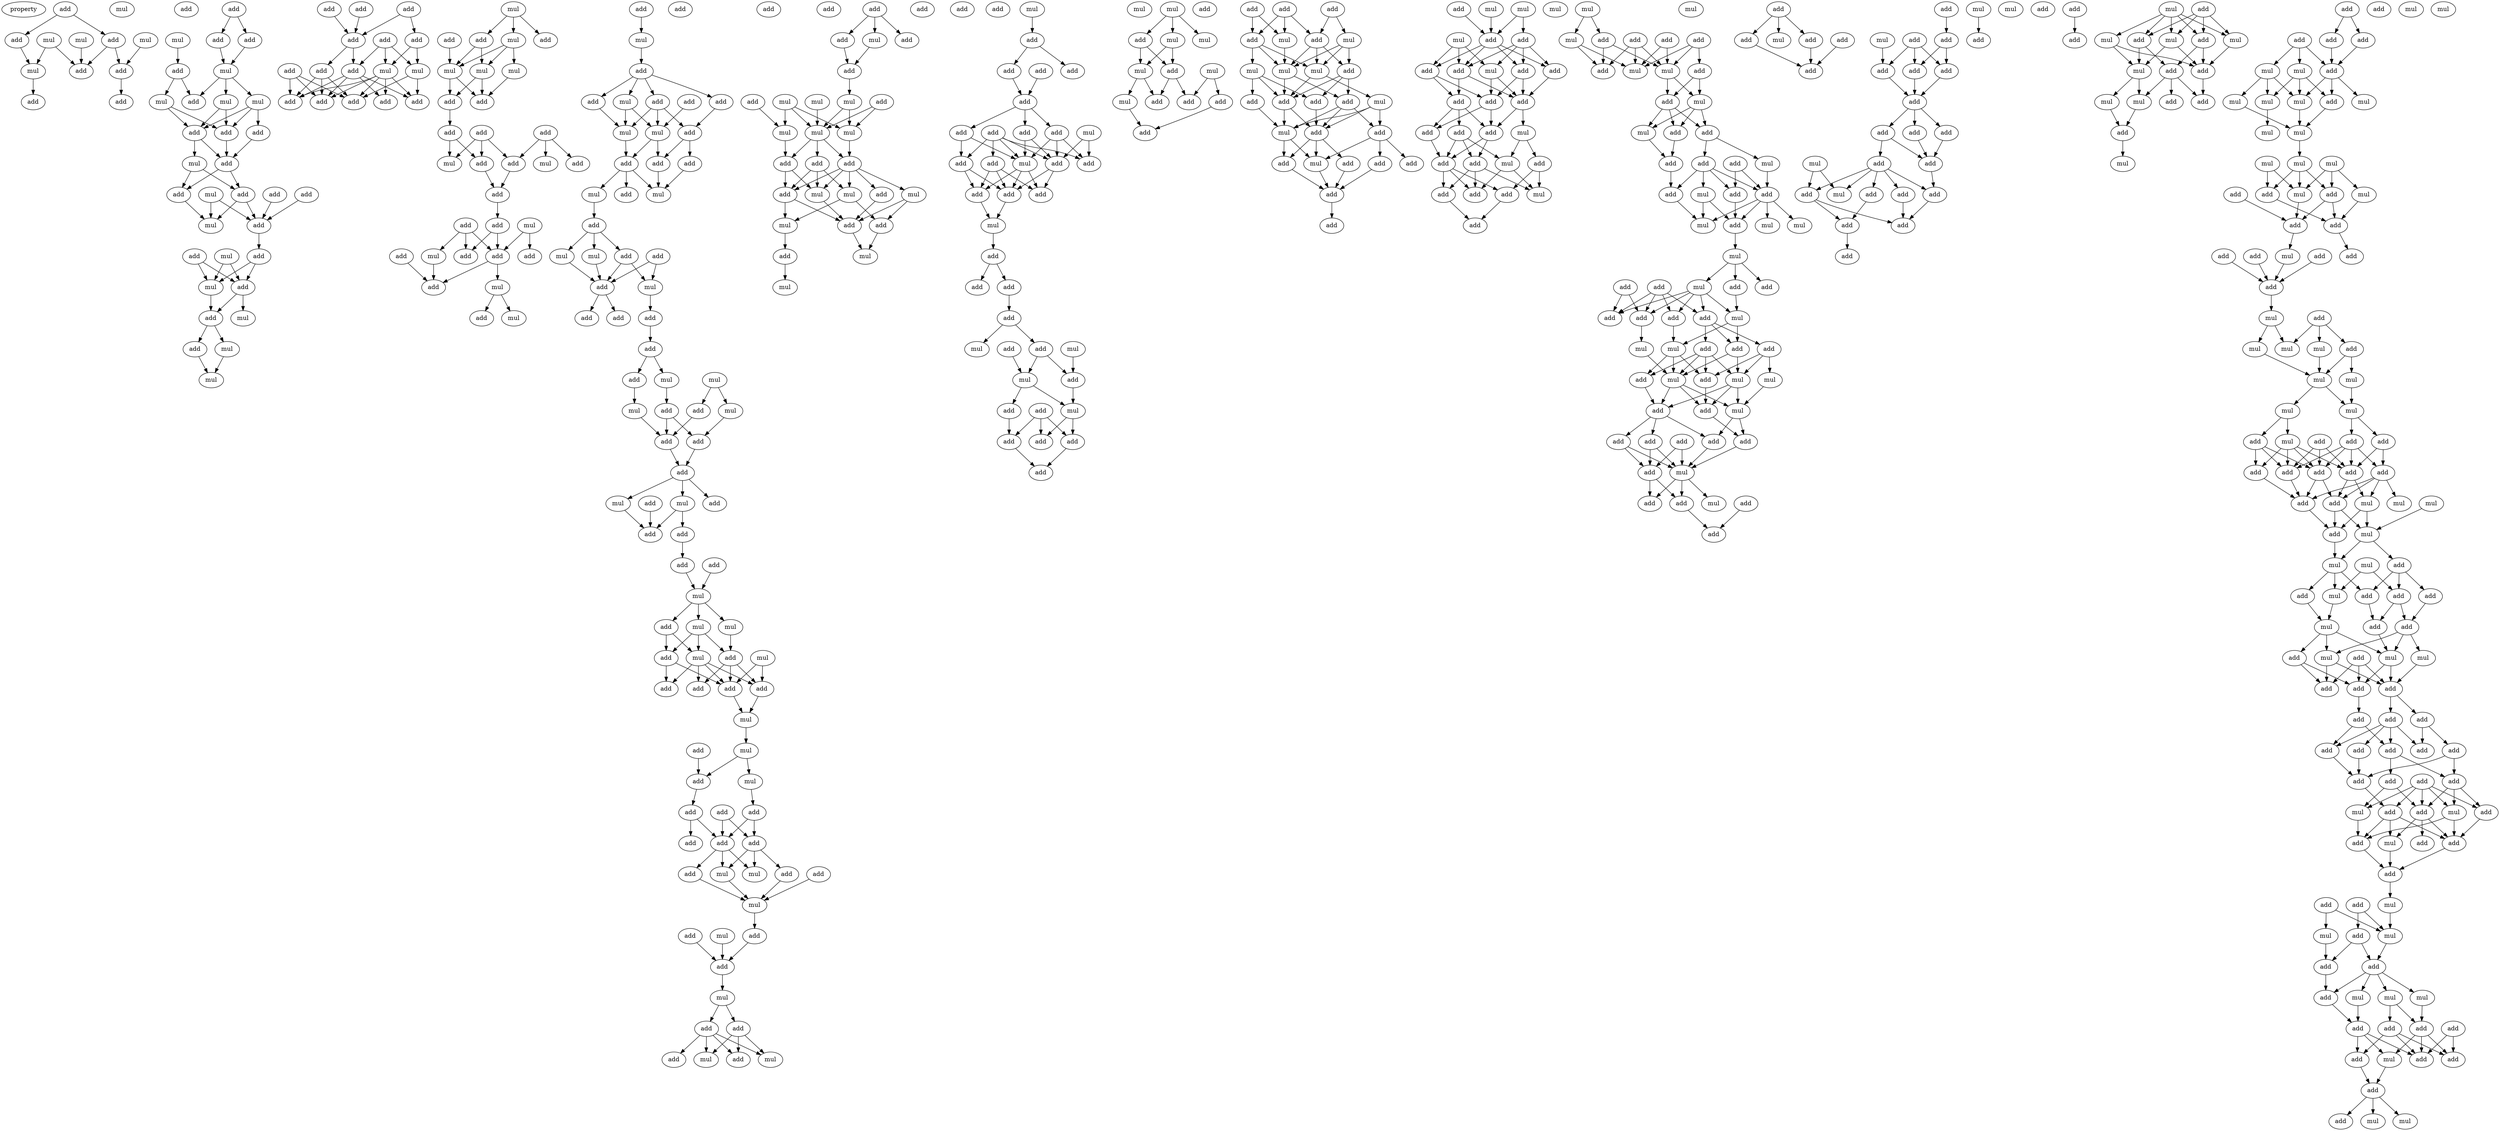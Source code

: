 digraph {
    node [fontcolor=black]
    property [mul=2,lf=1.3]
    0 [ label = add ];
    1 [ label = add ];
    2 [ label = mul ];
    3 [ label = mul ];
    4 [ label = add ];
    5 [ label = mul ];
    6 [ label = mul ];
    7 [ label = add ];
    8 [ label = add ];
    9 [ label = add ];
    10 [ label = add ];
    11 [ label = mul ];
    12 [ label = add ];
    13 [ label = add ];
    14 [ label = mul ];
    15 [ label = add ];
    16 [ label = add ];
    17 [ label = add ];
    18 [ label = mul ];
    19 [ label = mul ];
    20 [ label = add ];
    21 [ label = mul ];
    22 [ label = mul ];
    23 [ label = add ];
    24 [ label = add ];
    25 [ label = add ];
    26 [ label = mul ];
    27 [ label = add ];
    28 [ label = add ];
    29 [ label = add ];
    30 [ label = add ];
    31 [ label = mul ];
    32 [ label = add ];
    33 [ label = add ];
    34 [ label = mul ];
    35 [ label = mul ];
    36 [ label = add ];
    37 [ label = add ];
    38 [ label = mul ];
    39 [ label = add ];
    40 [ label = add ];
    41 [ label = mul ];
    42 [ label = add ];
    43 [ label = mul ];
    44 [ label = mul ];
    45 [ label = add ];
    46 [ label = add ];
    47 [ label = add ];
    48 [ label = add ];
    49 [ label = add ];
    50 [ label = add ];
    51 [ label = add ];
    52 [ label = add ];
    53 [ label = add ];
    54 [ label = mul ];
    55 [ label = mul ];
    56 [ label = add ];
    57 [ label = add ];
    58 [ label = add ];
    59 [ label = add ];
    60 [ label = add ];
    61 [ label = mul ];
    62 [ label = add ];
    63 [ label = add ];
    64 [ label = mul ];
    65 [ label = add ];
    66 [ label = mul ];
    67 [ label = mul ];
    68 [ label = mul ];
    69 [ label = add ];
    70 [ label = add ];
    71 [ label = add ];
    72 [ label = add ];
    73 [ label = add ];
    74 [ label = add ];
    75 [ label = add ];
    76 [ label = add ];
    77 [ label = mul ];
    78 [ label = mul ];
    79 [ label = add ];
    80 [ label = mul ];
    81 [ label = add ];
    82 [ label = add ];
    83 [ label = add ];
    84 [ label = add ];
    85 [ label = add ];
    86 [ label = mul ];
    87 [ label = add ];
    88 [ label = mul ];
    89 [ label = add ];
    90 [ label = add ];
    91 [ label = add ];
    92 [ label = add ];
    93 [ label = mul ];
    94 [ label = mul ];
    95 [ label = add ];
    96 [ label = add ];
    97 [ label = mul ];
    98 [ label = add ];
    99 [ label = add ];
    100 [ label = add ];
    101 [ label = mul ];
    102 [ label = add ];
    103 [ label = mul ];
    104 [ label = add ];
    105 [ label = add ];
    106 [ label = add ];
    107 [ label = add ];
    108 [ label = mul ];
    109 [ label = mul ];
    110 [ label = add ];
    111 [ label = add ];
    112 [ label = add ];
    113 [ label = mul ];
    114 [ label = mul ];
    115 [ label = add ];
    116 [ label = mul ];
    117 [ label = add ];
    118 [ label = add ];
    119 [ label = add ];
    120 [ label = add ];
    121 [ label = add ];
    122 [ label = mul ];
    123 [ label = mul ];
    124 [ label = add ];
    125 [ label = add ];
    126 [ label = add ];
    127 [ label = mul ];
    128 [ label = mul ];
    129 [ label = add ];
    130 [ label = add ];
    131 [ label = add ];
    132 [ label = mul ];
    133 [ label = add ];
    134 [ label = mul ];
    135 [ label = add ];
    136 [ label = add ];
    137 [ label = add ];
    138 [ label = add ];
    139 [ label = add ];
    140 [ label = mul ];
    141 [ label = mul ];
    142 [ label = add ];
    143 [ label = mul ];
    144 [ label = mul ];
    145 [ label = add ];
    146 [ label = add ];
    147 [ label = mul ];
    148 [ label = add ];
    149 [ label = add ];
    150 [ label = add ];
    151 [ label = add ];
    152 [ label = mul ];
    153 [ label = mul ];
    154 [ label = add ];
    155 [ label = add ];
    156 [ label = mul ];
    157 [ label = add ];
    158 [ label = add ];
    159 [ label = add ];
    160 [ label = add ];
    161 [ label = add ];
    162 [ label = add ];
    163 [ label = add ];
    164 [ label = mul ];
    165 [ label = add ];
    166 [ label = add ];
    167 [ label = mul ];
    168 [ label = mul ];
    169 [ label = add ];
    170 [ label = mul ];
    171 [ label = add ];
    172 [ label = add ];
    173 [ label = mul ];
    174 [ label = add ];
    175 [ label = add ];
    176 [ label = add ];
    177 [ label = add ];
    178 [ label = add ];
    179 [ label = mul ];
    180 [ label = mul ];
    181 [ label = add ];
    182 [ label = mul ];
    183 [ label = add ];
    184 [ label = add ];
    185 [ label = add ];
    186 [ label = add ];
    187 [ label = add ];
    188 [ label = mul ];
    189 [ label = add ];
    190 [ label = mul ];
    191 [ label = add ];
    192 [ label = mul ];
    193 [ label = mul ];
    194 [ label = mul ];
    195 [ label = mul ];
    196 [ label = add ];
    197 [ label = add ];
    198 [ label = add ];
    199 [ label = add ];
    200 [ label = mul ];
    201 [ label = add ];
    202 [ label = mul ];
    203 [ label = mul ];
    204 [ label = mul ];
    205 [ label = add ];
    206 [ label = add ];
    207 [ label = add ];
    208 [ label = mul ];
    209 [ label = mul ];
    210 [ label = add ];
    211 [ label = mul ];
    212 [ label = add ];
    213 [ label = add ];
    214 [ label = add ];
    215 [ label = add ];
    216 [ label = add ];
    217 [ label = mul ];
    218 [ label = add ];
    219 [ label = add ];
    220 [ label = add ];
    221 [ label = add ];
    222 [ label = add ];
    223 [ label = add ];
    224 [ label = add ];
    225 [ label = mul ];
    226 [ label = add ];
    227 [ label = add ];
    228 [ label = add ];
    229 [ label = add ];
    230 [ label = mul ];
    231 [ label = mul ];
    232 [ label = add ];
    233 [ label = add ];
    234 [ label = add ];
    235 [ label = add ];
    236 [ label = mul ];
    237 [ label = add ];
    238 [ label = mul ];
    239 [ label = add ];
    240 [ label = mul ];
    241 [ label = add ];
    242 [ label = mul ];
    243 [ label = add ];
    244 [ label = add ];
    245 [ label = add ];
    246 [ label = add ];
    247 [ label = add ];
    248 [ label = add ];
    249 [ label = mul ];
    250 [ label = mul ];
    251 [ label = add ];
    252 [ label = mul ];
    253 [ label = mul ];
    254 [ label = add ];
    255 [ label = mul ];
    256 [ label = add ];
    257 [ label = add ];
    258 [ label = add ];
    259 [ label = add ];
    260 [ label = mul ];
    261 [ label = add ];
    262 [ label = add ];
    263 [ label = add ];
    264 [ label = add ];
    265 [ label = add ];
    266 [ label = add ];
    267 [ label = mul ];
    268 [ label = mul ];
    269 [ label = mul ];
    270 [ label = mul ];
    271 [ label = mul ];
    272 [ label = add ];
    273 [ label = add ];
    274 [ label = add ];
    275 [ label = add ];
    276 [ label = add ];
    277 [ label = mul ];
    278 [ label = mul ];
    279 [ label = add ];
    280 [ label = add ];
    281 [ label = add ];
    282 [ label = add ];
    283 [ label = add ];
    284 [ label = mul ];
    285 [ label = add ];
    286 [ label = add ];
    287 [ label = add ];
    288 [ label = add ];
    289 [ label = mul ];
    290 [ label = mul ];
    291 [ label = mul ];
    292 [ label = add ];
    293 [ label = mul ];
    294 [ label = add ];
    295 [ label = add ];
    296 [ label = mul ];
    297 [ label = add ];
    298 [ label = add ];
    299 [ label = add ];
    300 [ label = add ];
    301 [ label = add ];
    302 [ label = add ];
    303 [ label = mul ];
    304 [ label = add ];
    305 [ label = add ];
    306 [ label = add ];
    307 [ label = add ];
    308 [ label = add ];
    309 [ label = mul ];
    310 [ label = add ];
    311 [ label = add ];
    312 [ label = add ];
    313 [ label = mul ];
    314 [ label = add ];
    315 [ label = add ];
    316 [ label = mul ];
    317 [ label = add ];
    318 [ label = mul ];
    319 [ label = add ];
    320 [ label = add ];
    321 [ label = add ];
    322 [ label = add ];
    323 [ label = mul ];
    324 [ label = add ];
    325 [ label = mul ];
    326 [ label = add ];
    327 [ label = mul ];
    328 [ label = mul ];
    329 [ label = mul ];
    330 [ label = add ];
    331 [ label = add ];
    332 [ label = mul ];
    333 [ label = add ];
    334 [ label = add ];
    335 [ label = add ];
    336 [ label = add ];
    337 [ label = mul ];
    338 [ label = add ];
    339 [ label = add ];
    340 [ label = mul ];
    341 [ label = add ];
    342 [ label = mul ];
    343 [ label = mul ];
    344 [ label = mul ];
    345 [ label = mul ];
    346 [ label = add ];
    347 [ label = add ];
    348 [ label = add ];
    349 [ label = add ];
    350 [ label = add ];
    351 [ label = mul ];
    352 [ label = add ];
    353 [ label = add ];
    354 [ label = add ];
    355 [ label = add ];
    356 [ label = mul ];
    357 [ label = add ];
    358 [ label = mul ];
    359 [ label = add ];
    360 [ label = mul ];
    361 [ label = mul ];
    362 [ label = add ];
    363 [ label = add ];
    364 [ label = mul ];
    365 [ label = add ];
    366 [ label = mul ];
    367 [ label = add ];
    368 [ label = add ];
    369 [ label = add ];
    370 [ label = add ];
    371 [ label = add ];
    372 [ label = add ];
    373 [ label = add ];
    374 [ label = mul ];
    375 [ label = add ];
    376 [ label = mul ];
    377 [ label = add ];
    378 [ label = add ];
    379 [ label = add ];
    380 [ label = add ];
    381 [ label = add ];
    382 [ label = mul ];
    383 [ label = add ];
    384 [ label = add ];
    385 [ label = add ];
    386 [ label = add ];
    387 [ label = mul ];
    388 [ label = add ];
    389 [ label = add ];
    390 [ label = add ];
    391 [ label = add ];
    392 [ label = add ];
    393 [ label = add ];
    394 [ label = add ];
    395 [ label = add ];
    396 [ label = add ];
    397 [ label = add ];
    398 [ label = mul ];
    399 [ label = add ];
    400 [ label = add ];
    401 [ label = add ];
    402 [ label = add ];
    403 [ label = add ];
    404 [ label = mul ];
    405 [ label = add ];
    406 [ label = add ];
    407 [ label = mul ];
    408 [ label = mul ];
    409 [ label = add ];
    410 [ label = add ];
    411 [ label = add ];
    412 [ label = add ];
    413 [ label = add ];
    414 [ label = mul ];
    415 [ label = add ];
    416 [ label = mul ];
    417 [ label = mul ];
    418 [ label = mul ];
    419 [ label = add ];
    420 [ label = add ];
    421 [ label = mul ];
    422 [ label = add ];
    423 [ label = add ];
    424 [ label = add ];
    425 [ label = add ];
    426 [ label = mul ];
    427 [ label = mul ];
    428 [ label = add ];
    429 [ label = add ];
    430 [ label = mul ];
    431 [ label = add ];
    432 [ label = add ];
    433 [ label = add ];
    434 [ label = add ];
    435 [ label = mul ];
    436 [ label = mul ];
    437 [ label = mul ];
    438 [ label = mul ];
    439 [ label = mul ];
    440 [ label = add ];
    441 [ label = mul ];
    442 [ label = mul ];
    443 [ label = mul ];
    444 [ label = mul ];
    445 [ label = mul ];
    446 [ label = mul ];
    447 [ label = mul ];
    448 [ label = mul ];
    449 [ label = add ];
    450 [ label = add ];
    451 [ label = add ];
    452 [ label = add ];
    453 [ label = add ];
    454 [ label = add ];
    455 [ label = mul ];
    456 [ label = add ];
    457 [ label = add ];
    458 [ label = add ];
    459 [ label = add ];
    460 [ label = add ];
    461 [ label = mul ];
    462 [ label = mul ];
    463 [ label = add ];
    464 [ label = mul ];
    465 [ label = mul ];
    466 [ label = mul ];
    467 [ label = mul ];
    468 [ label = add ];
    469 [ label = mul ];
    470 [ label = mul ];
    471 [ label = add ];
    472 [ label = add ];
    473 [ label = mul ];
    474 [ label = add ];
    475 [ label = add ];
    476 [ label = add ];
    477 [ label = add ];
    478 [ label = add ];
    479 [ label = add ];
    480 [ label = add ];
    481 [ label = mul ];
    482 [ label = add ];
    483 [ label = mul ];
    484 [ label = add ];
    485 [ label = mul ];
    486 [ label = add ];
    487 [ label = mul ];
    488 [ label = add ];
    489 [ label = mul ];
    490 [ label = mul ];
    491 [ label = add ];
    492 [ label = add ];
    493 [ label = add ];
    494 [ label = mul ];
    495 [ label = add ];
    496 [ label = mul ];
    497 [ label = add ];
    498 [ label = add ];
    499 [ label = mul ];
    500 [ label = add ];
    501 [ label = mul ];
    502 [ label = mul ];
    503 [ label = add ];
    504 [ label = add ];
    505 [ label = add ];
    506 [ label = add ];
    507 [ label = add ];
    508 [ label = add ];
    509 [ label = add ];
    510 [ label = add ];
    511 [ label = add ];
    512 [ label = add ];
    513 [ label = add ];
    514 [ label = add ];
    515 [ label = add ];
    516 [ label = add ];
    517 [ label = add ];
    518 [ label = add ];
    519 [ label = mul ];
    520 [ label = add ];
    521 [ label = mul ];
    522 [ label = add ];
    523 [ label = add ];
    524 [ label = add ];
    525 [ label = mul ];
    526 [ label = add ];
    527 [ label = add ];
    528 [ label = add ];
    529 [ label = add ];
    530 [ label = mul ];
    531 [ label = add ];
    532 [ label = mul ];
    533 [ label = add ];
    534 [ label = mul ];
    535 [ label = add ];
    536 [ label = add ];
    537 [ label = mul ];
    538 [ label = mul ];
    539 [ label = add ];
    540 [ label = mul ];
    541 [ label = add ];
    542 [ label = add ];
    543 [ label = add ];
    544 [ label = add ];
    545 [ label = add ];
    546 [ label = add ];
    547 [ label = add ];
    548 [ label = mul ];
    549 [ label = add ];
    550 [ label = mul ];
    551 [ label = add ];
    552 [ label = mul ];
    553 [ label = mul ];
    554 [ label = mul ];
    0 -> 1 [ name = 0 ];
    0 -> 4 [ name = 1 ];
    1 -> 6 [ name = 2 ];
    2 -> 7 [ name = 3 ];
    3 -> 8 [ name = 4 ];
    4 -> 7 [ name = 5 ];
    4 -> 8 [ name = 6 ];
    5 -> 6 [ name = 7 ];
    5 -> 8 [ name = 8 ];
    6 -> 9 [ name = 9 ];
    7 -> 10 [ name = 10 ];
    13 -> 15 [ name = 11 ];
    13 -> 16 [ name = 12 ];
    14 -> 17 [ name = 13 ];
    15 -> 18 [ name = 14 ];
    16 -> 18 [ name = 15 ];
    17 -> 20 [ name = 16 ];
    17 -> 22 [ name = 17 ];
    18 -> 19 [ name = 18 ];
    18 -> 20 [ name = 19 ];
    18 -> 21 [ name = 20 ];
    19 -> 24 [ name = 21 ];
    19 -> 25 [ name = 22 ];
    21 -> 23 [ name = 23 ];
    21 -> 24 [ name = 24 ];
    21 -> 25 [ name = 25 ];
    22 -> 24 [ name = 26 ];
    22 -> 25 [ name = 27 ];
    23 -> 27 [ name = 28 ];
    24 -> 26 [ name = 29 ];
    24 -> 27 [ name = 30 ];
    25 -> 27 [ name = 31 ];
    26 -> 28 [ name = 32 ];
    26 -> 29 [ name = 33 ];
    27 -> 28 [ name = 34 ];
    27 -> 29 [ name = 35 ];
    28 -> 34 [ name = 36 ];
    29 -> 33 [ name = 37 ];
    29 -> 34 [ name = 38 ];
    30 -> 33 [ name = 39 ];
    31 -> 33 [ name = 40 ];
    31 -> 34 [ name = 41 ];
    32 -> 33 [ name = 42 ];
    33 -> 36 [ name = 43 ];
    35 -> 38 [ name = 44 ];
    35 -> 39 [ name = 45 ];
    36 -> 38 [ name = 46 ];
    36 -> 39 [ name = 47 ];
    37 -> 38 [ name = 48 ];
    37 -> 39 [ name = 49 ];
    38 -> 40 [ name = 50 ];
    39 -> 40 [ name = 51 ];
    39 -> 41 [ name = 52 ];
    40 -> 42 [ name = 53 ];
    40 -> 43 [ name = 54 ];
    42 -> 44 [ name = 55 ];
    43 -> 44 [ name = 56 ];
    45 -> 49 [ name = 57 ];
    46 -> 48 [ name = 58 ];
    46 -> 49 [ name = 59 ];
    47 -> 49 [ name = 60 ];
    48 -> 54 [ name = 61 ];
    48 -> 55 [ name = 62 ];
    49 -> 51 [ name = 63 ];
    49 -> 52 [ name = 64 ];
    50 -> 51 [ name = 65 ];
    50 -> 54 [ name = 66 ];
    50 -> 55 [ name = 67 ];
    51 -> 57 [ name = 68 ];
    51 -> 58 [ name = 69 ];
    51 -> 59 [ name = 70 ];
    51 -> 60 [ name = 71 ];
    52 -> 56 [ name = 72 ];
    52 -> 57 [ name = 73 ];
    52 -> 60 [ name = 74 ];
    53 -> 56 [ name = 75 ];
    53 -> 57 [ name = 76 ];
    53 -> 60 [ name = 77 ];
    54 -> 56 [ name = 78 ];
    54 -> 58 [ name = 79 ];
    55 -> 56 [ name = 80 ];
    55 -> 57 [ name = 81 ];
    55 -> 58 [ name = 82 ];
    55 -> 59 [ name = 83 ];
    55 -> 60 [ name = 84 ];
    61 -> 63 [ name = 85 ];
    61 -> 64 [ name = 86 ];
    61 -> 65 [ name = 87 ];
    62 -> 68 [ name = 88 ];
    64 -> 66 [ name = 89 ];
    64 -> 67 [ name = 90 ];
    64 -> 68 [ name = 91 ];
    65 -> 67 [ name = 92 ];
    65 -> 68 [ name = 93 ];
    66 -> 69 [ name = 94 ];
    67 -> 69 [ name = 95 ];
    67 -> 70 [ name = 96 ];
    68 -> 69 [ name = 97 ];
    68 -> 70 [ name = 98 ];
    70 -> 71 [ name = 99 ];
    71 -> 74 [ name = 100 ];
    71 -> 78 [ name = 101 ];
    72 -> 75 [ name = 102 ];
    72 -> 76 [ name = 103 ];
    72 -> 77 [ name = 104 ];
    73 -> 74 [ name = 105 ];
    73 -> 76 [ name = 106 ];
    73 -> 78 [ name = 107 ];
    74 -> 79 [ name = 108 ];
    76 -> 79 [ name = 109 ];
    79 -> 82 [ name = 110 ];
    80 -> 83 [ name = 111 ];
    80 -> 84 [ name = 112 ];
    81 -> 83 [ name = 113 ];
    81 -> 85 [ name = 114 ];
    81 -> 86 [ name = 115 ];
    82 -> 83 [ name = 116 ];
    82 -> 85 [ name = 117 ];
    83 -> 88 [ name = 118 ];
    83 -> 89 [ name = 119 ];
    86 -> 89 [ name = 120 ];
    87 -> 89 [ name = 121 ];
    88 -> 92 [ name = 122 ];
    88 -> 93 [ name = 123 ];
    90 -> 94 [ name = 124 ];
    94 -> 95 [ name = 125 ];
    95 -> 96 [ name = 126 ];
    95 -> 97 [ name = 127 ];
    95 -> 98 [ name = 128 ];
    95 -> 100 [ name = 129 ];
    96 -> 101 [ name = 130 ];
    97 -> 101 [ name = 131 ];
    97 -> 103 [ name = 132 ];
    98 -> 102 [ name = 133 ];
    99 -> 103 [ name = 134 ];
    100 -> 101 [ name = 135 ];
    100 -> 102 [ name = 136 ];
    100 -> 103 [ name = 137 ];
    101 -> 106 [ name = 138 ];
    102 -> 104 [ name = 139 ];
    102 -> 105 [ name = 140 ];
    103 -> 105 [ name = 141 ];
    103 -> 106 [ name = 142 ];
    104 -> 109 [ name = 143 ];
    105 -> 109 [ name = 144 ];
    106 -> 107 [ name = 145 ];
    106 -> 108 [ name = 146 ];
    106 -> 109 [ name = 147 ];
    108 -> 110 [ name = 148 ];
    110 -> 112 [ name = 149 ];
    110 -> 113 [ name = 150 ];
    110 -> 114 [ name = 151 ];
    111 -> 115 [ name = 152 ];
    111 -> 116 [ name = 153 ];
    112 -> 115 [ name = 154 ];
    112 -> 116 [ name = 155 ];
    113 -> 115 [ name = 156 ];
    114 -> 115 [ name = 157 ];
    115 -> 117 [ name = 158 ];
    115 -> 118 [ name = 159 ];
    116 -> 120 [ name = 160 ];
    120 -> 121 [ name = 161 ];
    121 -> 122 [ name = 162 ];
    121 -> 124 [ name = 163 ];
    122 -> 126 [ name = 164 ];
    123 -> 125 [ name = 165 ];
    123 -> 128 [ name = 166 ];
    124 -> 127 [ name = 167 ];
    125 -> 129 [ name = 168 ];
    126 -> 129 [ name = 169 ];
    126 -> 130 [ name = 170 ];
    127 -> 129 [ name = 171 ];
    128 -> 130 [ name = 172 ];
    129 -> 131 [ name = 173 ];
    130 -> 131 [ name = 174 ];
    131 -> 132 [ name = 175 ];
    131 -> 133 [ name = 176 ];
    131 -> 134 [ name = 177 ];
    132 -> 137 [ name = 178 ];
    134 -> 136 [ name = 179 ];
    134 -> 137 [ name = 180 ];
    135 -> 137 [ name = 181 ];
    136 -> 138 [ name = 182 ];
    138 -> 140 [ name = 183 ];
    139 -> 140 [ name = 184 ];
    140 -> 141 [ name = 185 ];
    140 -> 142 [ name = 186 ];
    140 -> 143 [ name = 187 ];
    141 -> 146 [ name = 188 ];
    142 -> 144 [ name = 189 ];
    142 -> 145 [ name = 190 ];
    143 -> 144 [ name = 191 ];
    143 -> 145 [ name = 192 ];
    143 -> 146 [ name = 193 ];
    144 -> 148 [ name = 194 ];
    144 -> 149 [ name = 195 ];
    144 -> 150 [ name = 196 ];
    144 -> 151 [ name = 197 ];
    145 -> 148 [ name = 198 ];
    145 -> 151 [ name = 199 ];
    146 -> 149 [ name = 200 ];
    146 -> 150 [ name = 201 ];
    146 -> 151 [ name = 202 ];
    147 -> 149 [ name = 203 ];
    147 -> 151 [ name = 204 ];
    149 -> 152 [ name = 205 ];
    151 -> 152 [ name = 206 ];
    152 -> 153 [ name = 207 ];
    153 -> 155 [ name = 208 ];
    153 -> 156 [ name = 209 ];
    154 -> 155 [ name = 210 ];
    155 -> 159 [ name = 211 ];
    156 -> 157 [ name = 212 ];
    157 -> 161 [ name = 213 ];
    157 -> 162 [ name = 214 ];
    158 -> 161 [ name = 215 ];
    158 -> 162 [ name = 216 ];
    159 -> 160 [ name = 217 ];
    159 -> 161 [ name = 218 ];
    161 -> 164 [ name = 219 ];
    161 -> 165 [ name = 220 ];
    161 -> 167 [ name = 221 ];
    162 -> 163 [ name = 222 ];
    162 -> 164 [ name = 223 ];
    162 -> 167 [ name = 224 ];
    163 -> 168 [ name = 225 ];
    165 -> 168 [ name = 226 ];
    166 -> 168 [ name = 227 ];
    167 -> 168 [ name = 228 ];
    168 -> 171 [ name = 229 ];
    169 -> 172 [ name = 230 ];
    170 -> 172 [ name = 231 ];
    171 -> 172 [ name = 232 ];
    172 -> 173 [ name = 233 ];
    173 -> 174 [ name = 234 ];
    173 -> 175 [ name = 235 ];
    174 -> 177 [ name = 236 ];
    174 -> 178 [ name = 237 ];
    174 -> 179 [ name = 238 ];
    174 -> 180 [ name = 239 ];
    175 -> 178 [ name = 240 ];
    175 -> 179 [ name = 241 ];
    175 -> 180 [ name = 242 ];
    181 -> 182 [ name = 243 ];
    181 -> 183 [ name = 244 ];
    181 -> 186 [ name = 245 ];
    182 -> 187 [ name = 246 ];
    186 -> 187 [ name = 247 ];
    187 -> 192 [ name = 248 ];
    188 -> 193 [ name = 249 ];
    188 -> 194 [ name = 250 ];
    188 -> 195 [ name = 251 ];
    189 -> 193 [ name = 252 ];
    190 -> 194 [ name = 253 ];
    191 -> 194 [ name = 254 ];
    191 -> 195 [ name = 255 ];
    192 -> 194 [ name = 256 ];
    192 -> 195 [ name = 257 ];
    193 -> 197 [ name = 258 ];
    194 -> 196 [ name = 259 ];
    194 -> 197 [ name = 260 ];
    194 -> 198 [ name = 261 ];
    195 -> 198 [ name = 262 ];
    196 -> 199 [ name = 263 ];
    196 -> 202 [ name = 264 ];
    196 -> 203 [ name = 265 ];
    197 -> 199 [ name = 266 ];
    197 -> 203 [ name = 267 ];
    198 -> 199 [ name = 268 ];
    198 -> 200 [ name = 269 ];
    198 -> 201 [ name = 270 ];
    198 -> 202 [ name = 271 ];
    198 -> 203 [ name = 272 ];
    199 -> 204 [ name = 273 ];
    199 -> 205 [ name = 274 ];
    200 -> 205 [ name = 275 ];
    200 -> 206 [ name = 276 ];
    201 -> 205 [ name = 277 ];
    202 -> 204 [ name = 278 ];
    202 -> 206 [ name = 279 ];
    203 -> 205 [ name = 280 ];
    204 -> 207 [ name = 281 ];
    205 -> 208 [ name = 282 ];
    206 -> 208 [ name = 283 ];
    207 -> 209 [ name = 284 ];
    211 -> 212 [ name = 285 ];
    212 -> 213 [ name = 286 ];
    212 -> 215 [ name = 287 ];
    213 -> 216 [ name = 288 ];
    214 -> 216 [ name = 289 ];
    216 -> 218 [ name = 290 ];
    216 -> 219 [ name = 291 ];
    216 -> 220 [ name = 292 ];
    217 -> 222 [ name = 293 ];
    217 -> 223 [ name = 294 ];
    218 -> 224 [ name = 295 ];
    218 -> 225 [ name = 296 ];
    219 -> 223 [ name = 297 ];
    219 -> 225 [ name = 298 ];
    220 -> 222 [ name = 299 ];
    220 -> 223 [ name = 300 ];
    220 -> 225 [ name = 301 ];
    221 -> 222 [ name = 302 ];
    221 -> 223 [ name = 303 ];
    221 -> 224 [ name = 304 ];
    221 -> 225 [ name = 305 ];
    221 -> 226 [ name = 306 ];
    223 -> 227 [ name = 307 ];
    223 -> 228 [ name = 308 ];
    224 -> 227 [ name = 309 ];
    224 -> 229 [ name = 310 ];
    225 -> 227 [ name = 311 ];
    225 -> 228 [ name = 312 ];
    225 -> 229 [ name = 313 ];
    226 -> 227 [ name = 314 ];
    226 -> 228 [ name = 315 ];
    226 -> 229 [ name = 316 ];
    227 -> 230 [ name = 317 ];
    229 -> 230 [ name = 318 ];
    230 -> 232 [ name = 319 ];
    232 -> 233 [ name = 320 ];
    232 -> 234 [ name = 321 ];
    234 -> 235 [ name = 322 ];
    235 -> 236 [ name = 323 ];
    235 -> 239 [ name = 324 ];
    237 -> 240 [ name = 325 ];
    238 -> 241 [ name = 326 ];
    239 -> 240 [ name = 327 ];
    239 -> 241 [ name = 328 ];
    240 -> 242 [ name = 329 ];
    240 -> 243 [ name = 330 ];
    241 -> 242 [ name = 331 ];
    242 -> 245 [ name = 332 ];
    242 -> 247 [ name = 333 ];
    243 -> 246 [ name = 334 ];
    244 -> 245 [ name = 335 ];
    244 -> 246 [ name = 336 ];
    244 -> 247 [ name = 337 ];
    246 -> 248 [ name = 338 ];
    247 -> 248 [ name = 339 ];
    249 -> 250 [ name = 340 ];
    249 -> 251 [ name = 341 ];
    249 -> 252 [ name = 342 ];
    250 -> 254 [ name = 343 ];
    250 -> 255 [ name = 344 ];
    251 -> 254 [ name = 345 ];
    251 -> 255 [ name = 346 ];
    253 -> 258 [ name = 347 ];
    253 -> 259 [ name = 348 ];
    254 -> 257 [ name = 349 ];
    254 -> 258 [ name = 350 ];
    255 -> 257 [ name = 351 ];
    255 -> 260 [ name = 352 ];
    259 -> 261 [ name = 353 ];
    260 -> 261 [ name = 354 ];
    262 -> 265 [ name = 355 ];
    262 -> 266 [ name = 356 ];
    262 -> 267 [ name = 357 ];
    263 -> 266 [ name = 358 ];
    263 -> 267 [ name = 359 ];
    264 -> 265 [ name = 360 ];
    264 -> 268 [ name = 361 ];
    265 -> 270 [ name = 362 ];
    265 -> 271 [ name = 363 ];
    265 -> 272 [ name = 364 ];
    266 -> 269 [ name = 365 ];
    266 -> 270 [ name = 366 ];
    266 -> 271 [ name = 367 ];
    267 -> 271 [ name = 368 ];
    268 -> 270 [ name = 369 ];
    268 -> 271 [ name = 370 ];
    268 -> 272 [ name = 371 ];
    269 -> 273 [ name = 372 ];
    269 -> 274 [ name = 373 ];
    269 -> 276 [ name = 374 ];
    270 -> 273 [ name = 375 ];
    270 -> 277 [ name = 376 ];
    271 -> 273 [ name = 377 ];
    271 -> 275 [ name = 378 ];
    272 -> 273 [ name = 379 ];
    272 -> 275 [ name = 380 ];
    272 -> 276 [ name = 381 ];
    273 -> 278 [ name = 382 ];
    273 -> 280 [ name = 383 ];
    274 -> 278 [ name = 384 ];
    275 -> 278 [ name = 385 ];
    275 -> 279 [ name = 386 ];
    275 -> 280 [ name = 387 ];
    276 -> 280 [ name = 388 ];
    277 -> 278 [ name = 389 ];
    277 -> 279 [ name = 390 ];
    277 -> 280 [ name = 391 ];
    278 -> 284 [ name = 392 ];
    278 -> 285 [ name = 393 ];
    279 -> 281 [ name = 394 ];
    279 -> 282 [ name = 395 ];
    279 -> 284 [ name = 396 ];
    280 -> 283 [ name = 397 ];
    280 -> 284 [ name = 398 ];
    280 -> 285 [ name = 399 ];
    282 -> 286 [ name = 400 ];
    283 -> 286 [ name = 401 ];
    284 -> 286 [ name = 402 ];
    285 -> 286 [ name = 403 ];
    286 -> 287 [ name = 404 ];
    288 -> 294 [ name = 405 ];
    289 -> 294 [ name = 406 ];
    291 -> 292 [ name = 407 ];
    291 -> 294 [ name = 408 ];
    292 -> 296 [ name = 409 ];
    292 -> 297 [ name = 410 ];
    292 -> 298 [ name = 411 ];
    292 -> 299 [ name = 412 ];
    293 -> 295 [ name = 413 ];
    293 -> 296 [ name = 414 ];
    293 -> 298 [ name = 415 ];
    294 -> 295 [ name = 416 ];
    294 -> 297 [ name = 417 ];
    294 -> 298 [ name = 418 ];
    294 -> 299 [ name = 419 ];
    295 -> 300 [ name = 420 ];
    295 -> 301 [ name = 421 ];
    296 -> 301 [ name = 422 ];
    296 -> 302 [ name = 423 ];
    297 -> 302 [ name = 424 ];
    298 -> 300 [ name = 425 ];
    298 -> 302 [ name = 426 ];
    299 -> 301 [ name = 427 ];
    299 -> 302 [ name = 428 ];
    300 -> 304 [ name = 429 ];
    300 -> 305 [ name = 430 ];
    300 -> 306 [ name = 431 ];
    301 -> 304 [ name = 432 ];
    301 -> 306 [ name = 433 ];
    302 -> 303 [ name = 434 ];
    302 -> 304 [ name = 435 ];
    303 -> 309 [ name = 436 ];
    303 -> 310 [ name = 437 ];
    304 -> 307 [ name = 438 ];
    304 -> 308 [ name = 439 ];
    305 -> 307 [ name = 440 ];
    305 -> 308 [ name = 441 ];
    305 -> 309 [ name = 442 ];
    306 -> 307 [ name = 443 ];
    307 -> 311 [ name = 444 ];
    307 -> 312 [ name = 445 ];
    307 -> 314 [ name = 446 ];
    308 -> 312 [ name = 447 ];
    308 -> 313 [ name = 448 ];
    308 -> 314 [ name = 449 ];
    309 -> 312 [ name = 450 ];
    309 -> 313 [ name = 451 ];
    310 -> 311 [ name = 452 ];
    310 -> 313 [ name = 453 ];
    311 -> 315 [ name = 454 ];
    314 -> 315 [ name = 455 ];
    316 -> 318 [ name = 456 ];
    316 -> 321 [ name = 457 ];
    317 -> 323 [ name = 458 ];
    317 -> 325 [ name = 459 ];
    318 -> 324 [ name = 460 ];
    318 -> 325 [ name = 461 ];
    319 -> 322 [ name = 462 ];
    319 -> 323 [ name = 463 ];
    319 -> 325 [ name = 464 ];
    320 -> 323 [ name = 465 ];
    320 -> 324 [ name = 466 ];
    320 -> 325 [ name = 467 ];
    321 -> 323 [ name = 468 ];
    321 -> 324 [ name = 469 ];
    322 -> 326 [ name = 470 ];
    322 -> 328 [ name = 471 ];
    323 -> 326 [ name = 472 ];
    323 -> 328 [ name = 473 ];
    326 -> 329 [ name = 474 ];
    326 -> 330 [ name = 475 ];
    326 -> 331 [ name = 476 ];
    328 -> 329 [ name = 477 ];
    328 -> 330 [ name = 478 ];
    328 -> 331 [ name = 479 ];
    329 -> 335 [ name = 480 ];
    330 -> 332 [ name = 481 ];
    330 -> 333 [ name = 482 ];
    331 -> 335 [ name = 483 ];
    332 -> 336 [ name = 484 ];
    333 -> 336 [ name = 485 ];
    333 -> 337 [ name = 486 ];
    333 -> 338 [ name = 487 ];
    333 -> 339 [ name = 488 ];
    334 -> 336 [ name = 489 ];
    334 -> 339 [ name = 490 ];
    335 -> 338 [ name = 491 ];
    336 -> 340 [ name = 492 ];
    336 -> 341 [ name = 493 ];
    336 -> 342 [ name = 494 ];
    336 -> 343 [ name = 495 ];
    337 -> 341 [ name = 496 ];
    337 -> 343 [ name = 497 ];
    338 -> 343 [ name = 498 ];
    339 -> 341 [ name = 499 ];
    341 -> 344 [ name = 500 ];
    344 -> 345 [ name = 501 ];
    344 -> 347 [ name = 502 ];
    344 -> 348 [ name = 503 ];
    345 -> 350 [ name = 504 ];
    345 -> 351 [ name = 505 ];
    345 -> 352 [ name = 506 ];
    345 -> 353 [ name = 507 ];
    345 -> 354 [ name = 508 ];
    346 -> 350 [ name = 509 ];
    346 -> 352 [ name = 510 ];
    346 -> 353 [ name = 511 ];
    346 -> 354 [ name = 512 ];
    347 -> 351 [ name = 513 ];
    349 -> 350 [ name = 514 ];
    349 -> 352 [ name = 515 ];
    350 -> 358 [ name = 516 ];
    351 -> 356 [ name = 517 ];
    351 -> 357 [ name = 518 ];
    353 -> 355 [ name = 519 ];
    353 -> 357 [ name = 520 ];
    353 -> 359 [ name = 521 ];
    354 -> 356 [ name = 522 ];
    355 -> 361 [ name = 523 ];
    355 -> 362 [ name = 524 ];
    355 -> 363 [ name = 525 ];
    355 -> 364 [ name = 526 ];
    356 -> 362 [ name = 527 ];
    356 -> 363 [ name = 528 ];
    356 -> 364 [ name = 529 ];
    357 -> 361 [ name = 530 ];
    357 -> 364 [ name = 531 ];
    358 -> 364 [ name = 532 ];
    359 -> 360 [ name = 533 ];
    359 -> 361 [ name = 534 ];
    359 -> 363 [ name = 535 ];
    360 -> 366 [ name = 536 ];
    361 -> 365 [ name = 537 ];
    361 -> 366 [ name = 538 ];
    361 -> 367 [ name = 539 ];
    362 -> 367 [ name = 540 ];
    363 -> 365 [ name = 541 ];
    364 -> 365 [ name = 542 ];
    364 -> 366 [ name = 543 ];
    364 -> 367 [ name = 544 ];
    365 -> 369 [ name = 545 ];
    366 -> 369 [ name = 546 ];
    366 -> 371 [ name = 547 ];
    367 -> 368 [ name = 548 ];
    367 -> 371 [ name = 549 ];
    367 -> 372 [ name = 550 ];
    368 -> 373 [ name = 551 ];
    368 -> 374 [ name = 552 ];
    369 -> 374 [ name = 553 ];
    370 -> 373 [ name = 554 ];
    370 -> 374 [ name = 555 ];
    371 -> 374 [ name = 556 ];
    372 -> 373 [ name = 557 ];
    372 -> 374 [ name = 558 ];
    373 -> 377 [ name = 559 ];
    373 -> 378 [ name = 560 ];
    374 -> 376 [ name = 561 ];
    374 -> 377 [ name = 562 ];
    374 -> 378 [ name = 563 ];
    375 -> 379 [ name = 564 ];
    378 -> 379 [ name = 565 ];
    380 -> 381 [ name = 566 ];
    380 -> 382 [ name = 567 ];
    380 -> 384 [ name = 568 ];
    381 -> 385 [ name = 569 ];
    383 -> 385 [ name = 570 ];
    384 -> 385 [ name = 571 ];
    386 -> 389 [ name = 572 ];
    387 -> 390 [ name = 573 ];
    388 -> 390 [ name = 574 ];
    388 -> 391 [ name = 575 ];
    388 -> 392 [ name = 576 ];
    389 -> 391 [ name = 577 ];
    389 -> 392 [ name = 578 ];
    390 -> 393 [ name = 579 ];
    391 -> 393 [ name = 580 ];
    392 -> 393 [ name = 581 ];
    393 -> 394 [ name = 582 ];
    393 -> 395 [ name = 583 ];
    393 -> 396 [ name = 584 ];
    394 -> 397 [ name = 585 ];
    395 -> 397 [ name = 586 ];
    396 -> 397 [ name = 587 ];
    396 -> 399 [ name = 588 ];
    397 -> 403 [ name = 589 ];
    398 -> 402 [ name = 590 ];
    398 -> 404 [ name = 591 ];
    399 -> 400 [ name = 592 ];
    399 -> 401 [ name = 593 ];
    399 -> 402 [ name = 594 ];
    399 -> 403 [ name = 595 ];
    399 -> 404 [ name = 596 ];
    400 -> 405 [ name = 597 ];
    401 -> 406 [ name = 598 ];
    402 -> 405 [ name = 599 ];
    402 -> 406 [ name = 600 ];
    403 -> 405 [ name = 601 ];
    406 -> 409 [ name = 602 ];
    407 -> 410 [ name = 603 ];
    412 -> 413 [ name = 604 ];
    414 -> 416 [ name = 605 ];
    414 -> 417 [ name = 606 ];
    414 -> 418 [ name = 607 ];
    414 -> 419 [ name = 608 ];
    414 -> 420 [ name = 609 ];
    415 -> 416 [ name = 610 ];
    415 -> 418 [ name = 611 ];
    415 -> 419 [ name = 612 ];
    415 -> 420 [ name = 613 ];
    416 -> 421 [ name = 614 ];
    416 -> 422 [ name = 615 ];
    417 -> 421 [ name = 616 ];
    417 -> 422 [ name = 617 ];
    418 -> 422 [ name = 618 ];
    419 -> 422 [ name = 619 ];
    419 -> 423 [ name = 620 ];
    420 -> 421 [ name = 621 ];
    420 -> 423 [ name = 622 ];
    421 -> 426 [ name = 623 ];
    421 -> 427 [ name = 624 ];
    422 -> 425 [ name = 625 ];
    423 -> 424 [ name = 626 ];
    423 -> 425 [ name = 627 ];
    423 -> 427 [ name = 628 ];
    426 -> 428 [ name = 629 ];
    427 -> 428 [ name = 630 ];
    428 -> 430 [ name = 631 ];
    429 -> 431 [ name = 632 ];
    429 -> 433 [ name = 633 ];
    431 -> 434 [ name = 634 ];
    432 -> 434 [ name = 635 ];
    432 -> 435 [ name = 636 ];
    432 -> 436 [ name = 637 ];
    433 -> 434 [ name = 638 ];
    434 -> 439 [ name = 639 ];
    434 -> 440 [ name = 640 ];
    434 -> 441 [ name = 641 ];
    435 -> 437 [ name = 642 ];
    435 -> 438 [ name = 643 ];
    435 -> 439 [ name = 644 ];
    436 -> 438 [ name = 645 ];
    436 -> 439 [ name = 646 ];
    436 -> 440 [ name = 647 ];
    437 -> 443 [ name = 648 ];
    438 -> 442 [ name = 649 ];
    439 -> 443 [ name = 650 ];
    440 -> 443 [ name = 651 ];
    443 -> 444 [ name = 652 ];
    444 -> 447 [ name = 653 ];
    444 -> 450 [ name = 654 ];
    444 -> 451 [ name = 655 ];
    445 -> 447 [ name = 656 ];
    445 -> 451 [ name = 657 ];
    446 -> 447 [ name = 658 ];
    446 -> 448 [ name = 659 ];
    446 -> 450 [ name = 660 ];
    447 -> 453 [ name = 661 ];
    448 -> 452 [ name = 662 ];
    449 -> 453 [ name = 663 ];
    450 -> 452 [ name = 664 ];
    450 -> 453 [ name = 665 ];
    451 -> 452 [ name = 666 ];
    452 -> 458 [ name = 667 ];
    453 -> 455 [ name = 668 ];
    454 -> 459 [ name = 669 ];
    455 -> 459 [ name = 670 ];
    456 -> 459 [ name = 671 ];
    457 -> 459 [ name = 672 ];
    459 -> 461 [ name = 673 ];
    460 -> 463 [ name = 674 ];
    460 -> 464 [ name = 675 ];
    460 -> 465 [ name = 676 ];
    461 -> 462 [ name = 677 ];
    461 -> 464 [ name = 678 ];
    462 -> 466 [ name = 679 ];
    463 -> 466 [ name = 680 ];
    463 -> 467 [ name = 681 ];
    465 -> 466 [ name = 682 ];
    466 -> 469 [ name = 683 ];
    466 -> 470 [ name = 684 ];
    467 -> 469 [ name = 685 ];
    469 -> 471 [ name = 686 ];
    469 -> 472 [ name = 687 ];
    470 -> 473 [ name = 688 ];
    470 -> 475 [ name = 689 ];
    471 -> 476 [ name = 690 ];
    471 -> 477 [ name = 691 ];
    471 -> 478 [ name = 692 ];
    471 -> 480 [ name = 693 ];
    472 -> 477 [ name = 694 ];
    472 -> 480 [ name = 695 ];
    473 -> 476 [ name = 696 ];
    473 -> 478 [ name = 697 ];
    473 -> 479 [ name = 698 ];
    473 -> 480 [ name = 699 ];
    474 -> 476 [ name = 700 ];
    474 -> 478 [ name = 701 ];
    474 -> 480 [ name = 702 ];
    475 -> 476 [ name = 703 ];
    475 -> 478 [ name = 704 ];
    475 -> 479 [ name = 705 ];
    476 -> 482 [ name = 706 ];
    476 -> 484 [ name = 707 ];
    477 -> 482 [ name = 708 ];
    477 -> 483 [ name = 709 ];
    477 -> 484 [ name = 710 ];
    477 -> 485 [ name = 711 ];
    478 -> 482 [ name = 712 ];
    479 -> 482 [ name = 713 ];
    480 -> 483 [ name = 714 ];
    480 -> 484 [ name = 715 ];
    481 -> 487 [ name = 716 ];
    482 -> 486 [ name = 717 ];
    483 -> 486 [ name = 718 ];
    483 -> 487 [ name = 719 ];
    484 -> 486 [ name = 720 ];
    484 -> 487 [ name = 721 ];
    486 -> 490 [ name = 722 ];
    487 -> 488 [ name = 723 ];
    487 -> 490 [ name = 724 ];
    488 -> 491 [ name = 725 ];
    488 -> 492 [ name = 726 ];
    488 -> 493 [ name = 727 ];
    489 -> 491 [ name = 728 ];
    489 -> 494 [ name = 729 ];
    490 -> 493 [ name = 730 ];
    490 -> 494 [ name = 731 ];
    490 -> 495 [ name = 732 ];
    491 -> 497 [ name = 733 ];
    491 -> 498 [ name = 734 ];
    492 -> 497 [ name = 735 ];
    493 -> 498 [ name = 736 ];
    494 -> 496 [ name = 737 ];
    495 -> 496 [ name = 738 ];
    496 -> 499 [ name = 739 ];
    496 -> 501 [ name = 740 ];
    496 -> 503 [ name = 741 ];
    497 -> 499 [ name = 742 ];
    497 -> 501 [ name = 743 ];
    497 -> 502 [ name = 744 ];
    498 -> 499 [ name = 745 ];
    499 -> 504 [ name = 746 ];
    499 -> 505 [ name = 747 ];
    500 -> 504 [ name = 748 ];
    500 -> 505 [ name = 749 ];
    500 -> 506 [ name = 750 ];
    501 -> 505 [ name = 751 ];
    501 -> 506 [ name = 752 ];
    502 -> 505 [ name = 753 ];
    503 -> 504 [ name = 754 ];
    503 -> 506 [ name = 755 ];
    504 -> 508 [ name = 756 ];
    505 -> 507 [ name = 757 ];
    505 -> 509 [ name = 758 ];
    507 -> 511 [ name = 759 ];
    507 -> 514 [ name = 760 ];
    508 -> 510 [ name = 761 ];
    508 -> 512 [ name = 762 ];
    509 -> 510 [ name = 763 ];
    509 -> 511 [ name = 764 ];
    509 -> 512 [ name = 765 ];
    509 -> 513 [ name = 766 ];
    510 -> 518 [ name = 767 ];
    512 -> 515 [ name = 768 ];
    512 -> 517 [ name = 769 ];
    513 -> 518 [ name = 770 ];
    514 -> 515 [ name = 771 ];
    514 -> 518 [ name = 772 ];
    515 -> 521 [ name = 773 ];
    515 -> 522 [ name = 774 ];
    515 -> 523 [ name = 775 ];
    516 -> 519 [ name = 776 ];
    516 -> 520 [ name = 777 ];
    516 -> 521 [ name = 778 ];
    516 -> 522 [ name = 779 ];
    516 -> 523 [ name = 780 ];
    517 -> 519 [ name = 781 ];
    517 -> 523 [ name = 782 ];
    518 -> 520 [ name = 783 ];
    519 -> 526 [ name = 784 ];
    520 -> 525 [ name = 785 ];
    520 -> 526 [ name = 786 ];
    520 -> 527 [ name = 787 ];
    521 -> 526 [ name = 788 ];
    521 -> 527 [ name = 789 ];
    522 -> 527 [ name = 790 ];
    523 -> 524 [ name = 791 ];
    523 -> 525 [ name = 792 ];
    523 -> 527 [ name = 793 ];
    525 -> 528 [ name = 794 ];
    526 -> 528 [ name = 795 ];
    527 -> 528 [ name = 796 ];
    528 -> 530 [ name = 797 ];
    529 -> 532 [ name = 798 ];
    529 -> 534 [ name = 799 ];
    530 -> 532 [ name = 800 ];
    531 -> 532 [ name = 801 ];
    531 -> 533 [ name = 802 ];
    532 -> 536 [ name = 803 ];
    533 -> 535 [ name = 804 ];
    533 -> 536 [ name = 805 ];
    534 -> 535 [ name = 806 ];
    535 -> 539 [ name = 807 ];
    536 -> 537 [ name = 808 ];
    536 -> 538 [ name = 809 ];
    536 -> 539 [ name = 810 ];
    536 -> 540 [ name = 811 ];
    537 -> 541 [ name = 812 ];
    538 -> 542 [ name = 813 ];
    538 -> 543 [ name = 814 ];
    539 -> 541 [ name = 815 ];
    540 -> 543 [ name = 816 ];
    541 -> 546 [ name = 817 ];
    541 -> 547 [ name = 818 ];
    541 -> 548 [ name = 819 ];
    542 -> 545 [ name = 820 ];
    542 -> 546 [ name = 821 ];
    542 -> 547 [ name = 822 ];
    543 -> 545 [ name = 823 ];
    543 -> 547 [ name = 824 ];
    543 -> 548 [ name = 825 ];
    544 -> 545 [ name = 826 ];
    544 -> 547 [ name = 827 ];
    546 -> 549 [ name = 828 ];
    548 -> 549 [ name = 829 ];
    549 -> 551 [ name = 830 ];
    549 -> 553 [ name = 831 ];
    549 -> 554 [ name = 832 ];
}
